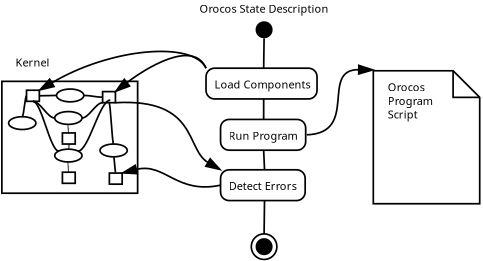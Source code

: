 <?xml version="1.0" encoding="UTF-8"?>
<dia:diagram xmlns:dia="http://www.lysator.liu.se/~alla/dia/">
  <dia:layer name="Background" visible="true">
    <dia:group>
      <dia:object type="Standard - Box" version="0" id="O0">
        <dia:attribute name="obj_pos">
          <dia:point val="14.295,10.72"/>
        </dia:attribute>
        <dia:attribute name="obj_bb">
          <dia:rectangle val="14.245,10.67;22.295,17.32"/>
        </dia:attribute>
        <dia:attribute name="elem_corner">
          <dia:point val="14.295,10.72"/>
        </dia:attribute>
        <dia:attribute name="elem_width">
          <dia:real val="7.95"/>
        </dia:attribute>
        <dia:attribute name="elem_height">
          <dia:real val="6.55"/>
        </dia:attribute>
        <dia:attribute name="show_background">
          <dia:boolean val="true"/>
        </dia:attribute>
      </dia:object>
      <dia:object type="Standard - Ellipse" version="0" id="O1">
        <dia:attribute name="obj_pos">
          <dia:point val="17.495,11.17"/>
        </dia:attribute>
        <dia:attribute name="obj_bb">
          <dia:rectangle val="17.445,11.12;19.145,11.97"/>
        </dia:attribute>
        <dia:attribute name="elem_corner">
          <dia:point val="17.495,11.17"/>
        </dia:attribute>
        <dia:attribute name="elem_width">
          <dia:real val="1.6"/>
        </dia:attribute>
        <dia:attribute name="elem_height">
          <dia:real val="0.75"/>
        </dia:attribute>
      </dia:object>
      <dia:object type="Standard - Ellipse" version="0" id="O2">
        <dia:attribute name="obj_pos">
          <dia:point val="17.39,14.69"/>
        </dia:attribute>
        <dia:attribute name="obj_bb">
          <dia:rectangle val="17.34,14.64;19.04,15.49"/>
        </dia:attribute>
        <dia:attribute name="elem_corner">
          <dia:point val="17.39,14.69"/>
        </dia:attribute>
        <dia:attribute name="elem_width">
          <dia:real val="1.6"/>
        </dia:attribute>
        <dia:attribute name="elem_height">
          <dia:real val="0.75"/>
        </dia:attribute>
      </dia:object>
      <dia:object type="Standard - Ellipse" version="0" id="O3">
        <dia:attribute name="obj_pos">
          <dia:point val="17.39,12.49"/>
        </dia:attribute>
        <dia:attribute name="obj_bb">
          <dia:rectangle val="17.34,12.44;19.04,13.29"/>
        </dia:attribute>
        <dia:attribute name="elem_corner">
          <dia:point val="17.39,12.49"/>
        </dia:attribute>
        <dia:attribute name="elem_width">
          <dia:real val="1.6"/>
        </dia:attribute>
        <dia:attribute name="elem_height">
          <dia:real val="0.75"/>
        </dia:attribute>
      </dia:object>
      <dia:object type="Standard - Ellipse" version="0" id="O4">
        <dia:attribute name="obj_pos">
          <dia:point val="14.69,12.79"/>
        </dia:attribute>
        <dia:attribute name="obj_bb">
          <dia:rectangle val="14.64,12.74;16.34,13.59"/>
        </dia:attribute>
        <dia:attribute name="elem_corner">
          <dia:point val="14.69,12.79"/>
        </dia:attribute>
        <dia:attribute name="elem_width">
          <dia:real val="1.6"/>
        </dia:attribute>
        <dia:attribute name="elem_height">
          <dia:real val="0.75"/>
        </dia:attribute>
      </dia:object>
      <dia:object type="Standard - Ellipse" version="0" id="O5">
        <dia:attribute name="obj_pos">
          <dia:point val="20.04,14.39"/>
        </dia:attribute>
        <dia:attribute name="obj_bb">
          <dia:rectangle val="19.99,14.34;21.69,15.19"/>
        </dia:attribute>
        <dia:attribute name="elem_corner">
          <dia:point val="20.04,14.39"/>
        </dia:attribute>
        <dia:attribute name="elem_width">
          <dia:real val="1.6"/>
        </dia:attribute>
        <dia:attribute name="elem_height">
          <dia:real val="0.75"/>
        </dia:attribute>
      </dia:object>
      <dia:object type="Standard - Box" version="0" id="O6">
        <dia:attribute name="obj_pos">
          <dia:point val="20.195,11.32"/>
        </dia:attribute>
        <dia:attribute name="obj_bb">
          <dia:rectangle val="20.145,11.27;20.995,12.02"/>
        </dia:attribute>
        <dia:attribute name="elem_corner">
          <dia:point val="20.195,11.32"/>
        </dia:attribute>
        <dia:attribute name="elem_width">
          <dia:real val="0.75"/>
        </dia:attribute>
        <dia:attribute name="elem_height">
          <dia:real val="0.65"/>
        </dia:attribute>
        <dia:attribute name="show_background">
          <dia:boolean val="true"/>
        </dia:attribute>
      </dia:object>
      <dia:object type="Standard - Box" version="0" id="O7">
        <dia:attribute name="obj_pos">
          <dia:point val="15.74,11.24"/>
        </dia:attribute>
        <dia:attribute name="obj_bb">
          <dia:rectangle val="15.69,11.19;16.54,11.94"/>
        </dia:attribute>
        <dia:attribute name="elem_corner">
          <dia:point val="15.74,11.24"/>
        </dia:attribute>
        <dia:attribute name="elem_width">
          <dia:real val="0.75"/>
        </dia:attribute>
        <dia:attribute name="elem_height">
          <dia:real val="0.65"/>
        </dia:attribute>
        <dia:attribute name="show_background">
          <dia:boolean val="true"/>
        </dia:attribute>
      </dia:object>
      <dia:object type="Standard - Box" version="0" id="O8">
        <dia:attribute name="obj_pos">
          <dia:point val="17.84,16.04"/>
        </dia:attribute>
        <dia:attribute name="obj_bb">
          <dia:rectangle val="17.79,15.99;18.64,16.74"/>
        </dia:attribute>
        <dia:attribute name="elem_corner">
          <dia:point val="17.84,16.04"/>
        </dia:attribute>
        <dia:attribute name="elem_width">
          <dia:real val="0.75"/>
        </dia:attribute>
        <dia:attribute name="elem_height">
          <dia:real val="0.65"/>
        </dia:attribute>
        <dia:attribute name="show_background">
          <dia:boolean val="true"/>
        </dia:attribute>
      </dia:object>
      <dia:object type="Standard - Box" version="0" id="O9">
        <dia:attribute name="obj_pos">
          <dia:point val="20.59,16.09"/>
        </dia:attribute>
        <dia:attribute name="obj_bb">
          <dia:rectangle val="20.54,16.04;21.39,16.79"/>
        </dia:attribute>
        <dia:attribute name="elem_corner">
          <dia:point val="20.59,16.09"/>
        </dia:attribute>
        <dia:attribute name="elem_width">
          <dia:real val="0.75"/>
        </dia:attribute>
        <dia:attribute name="elem_height">
          <dia:real val="0.65"/>
        </dia:attribute>
        <dia:attribute name="show_background">
          <dia:boolean val="true"/>
        </dia:attribute>
      </dia:object>
      <dia:object type="Standard - Box" version="0" id="O10">
        <dia:attribute name="obj_pos">
          <dia:point val="17.84,13.74"/>
        </dia:attribute>
        <dia:attribute name="obj_bb">
          <dia:rectangle val="17.79,13.69;18.64,14.44"/>
        </dia:attribute>
        <dia:attribute name="elem_corner">
          <dia:point val="17.84,13.74"/>
        </dia:attribute>
        <dia:attribute name="elem_width">
          <dia:real val="0.75"/>
        </dia:attribute>
        <dia:attribute name="elem_height">
          <dia:real val="0.65"/>
        </dia:attribute>
        <dia:attribute name="show_background">
          <dia:boolean val="true"/>
        </dia:attribute>
      </dia:object>
      <dia:object type="Standard - BezierLine" version="0" id="O11">
        <dia:attribute name="obj_pos">
          <dia:point val="20.965,16.09"/>
        </dia:attribute>
        <dia:attribute name="obj_bb">
          <dia:rectangle val="20.79,15.09;21.015,16.14"/>
        </dia:attribute>
        <dia:attribute name="bez_points">
          <dia:point val="20.965,16.09"/>
          <dia:point val="20.924,16.09"/>
          <dia:point val="20.881,15.14"/>
          <dia:point val="20.84,15.14"/>
        </dia:attribute>
        <dia:attribute name="corner_types">
          <dia:enum val="0"/>
          <dia:enum val="0"/>
        </dia:attribute>
        <dia:connections>
          <dia:connection handle="0" to="O9" connection="1"/>
          <dia:connection handle="3" to="O5" connection="6"/>
        </dia:connections>
      </dia:object>
      <dia:object type="Standard - BezierLine" version="0" id="O12">
        <dia:attribute name="obj_pos">
          <dia:point val="20.84,14.39"/>
        </dia:attribute>
        <dia:attribute name="obj_bb">
          <dia:rectangle val="20.52,11.92;20.89,14.44"/>
        </dia:attribute>
        <dia:attribute name="bez_points">
          <dia:point val="20.84,14.39"/>
          <dia:point val="20.75,14.39"/>
          <dia:point val="20.66,11.97"/>
          <dia:point val="20.57,11.97"/>
        </dia:attribute>
        <dia:attribute name="corner_types">
          <dia:enum val="0"/>
          <dia:enum val="0"/>
        </dia:attribute>
        <dia:connections>
          <dia:connection handle="0" to="O5" connection="1"/>
          <dia:connection handle="3" to="O6" connection="6"/>
        </dia:connections>
      </dia:object>
      <dia:object type="Standard - BezierLine" version="0" id="O13">
        <dia:attribute name="obj_pos">
          <dia:point val="19.095,11.545"/>
        </dia:attribute>
        <dia:attribute name="obj_bb">
          <dia:rectangle val="19.045,11.495;20.245,11.695"/>
        </dia:attribute>
        <dia:attribute name="bez_points">
          <dia:point val="19.095,11.545"/>
          <dia:point val="19.543,11.545"/>
          <dia:point val="19.747,11.645"/>
          <dia:point val="20.195,11.645"/>
        </dia:attribute>
        <dia:attribute name="corner_types">
          <dia:enum val="0"/>
          <dia:enum val="0"/>
        </dia:attribute>
        <dia:connections>
          <dia:connection handle="0" to="O1" connection="4"/>
          <dia:connection handle="3" to="O6" connection="3"/>
        </dia:connections>
      </dia:object>
      <dia:object type="Standard - BezierLine" version="0" id="O14">
        <dia:attribute name="obj_pos">
          <dia:point val="17.495,11.545"/>
        </dia:attribute>
        <dia:attribute name="obj_bb">
          <dia:rectangle val="16.44,11.495;17.545,11.615"/>
        </dia:attribute>
        <dia:attribute name="bez_points">
          <dia:point val="17.495,11.545"/>
          <dia:point val="17.161,11.545"/>
          <dia:point val="16.824,11.565"/>
          <dia:point val="16.49,11.565"/>
        </dia:attribute>
        <dia:attribute name="corner_types">
          <dia:enum val="0"/>
          <dia:enum val="0"/>
        </dia:attribute>
        <dia:connections>
          <dia:connection handle="0" to="O1" connection="3"/>
          <dia:connection handle="3" to="O7" connection="4"/>
        </dia:connections>
      </dia:object>
      <dia:object type="Standard - BezierLine" version="0" id="O15">
        <dia:attribute name="obj_pos">
          <dia:point val="15.49,12.79"/>
        </dia:attribute>
        <dia:attribute name="obj_bb">
          <dia:rectangle val="15.44,11.515;15.79,12.84"/>
        </dia:attribute>
        <dia:attribute name="bez_points">
          <dia:point val="15.49,12.79"/>
          <dia:point val="15.573,12.79"/>
          <dia:point val="15.657,11.565"/>
          <dia:point val="15.74,11.565"/>
        </dia:attribute>
        <dia:attribute name="corner_types">
          <dia:enum val="0"/>
          <dia:enum val="0"/>
        </dia:attribute>
        <dia:connections>
          <dia:connection handle="0" to="O4" connection="1"/>
          <dia:connection handle="3" to="O7" connection="3"/>
        </dia:connections>
      </dia:object>
      <dia:object type="Standard - BezierLine" version="0" id="O16">
        <dia:attribute name="obj_pos">
          <dia:point val="17.39,12.865"/>
        </dia:attribute>
        <dia:attribute name="obj_bb">
          <dia:rectangle val="16.065,11.84;17.44,12.915"/>
        </dia:attribute>
        <dia:attribute name="bez_points">
          <dia:point val="17.39,12.865"/>
          <dia:point val="16.967,12.865"/>
          <dia:point val="16.538,11.89"/>
          <dia:point val="16.115,11.89"/>
        </dia:attribute>
        <dia:attribute name="corner_types">
          <dia:enum val="0"/>
          <dia:enum val="0"/>
        </dia:attribute>
        <dia:connections>
          <dia:connection handle="0" to="O3" connection="3"/>
          <dia:connection handle="3" to="O7" connection="6"/>
        </dia:connections>
      </dia:object>
      <dia:object type="Standard - BezierLine" version="0" id="O17">
        <dia:attribute name="obj_pos">
          <dia:point val="18.99,12.865"/>
        </dia:attribute>
        <dia:attribute name="obj_bb">
          <dia:rectangle val="18.94,11.92;20.245,12.915"/>
        </dia:attribute>
        <dia:attribute name="bez_points">
          <dia:point val="18.99,12.865"/>
          <dia:point val="19.39,12.865"/>
          <dia:point val="19.795,11.97"/>
          <dia:point val="20.195,11.97"/>
        </dia:attribute>
        <dia:attribute name="corner_types">
          <dia:enum val="0"/>
          <dia:enum val="0"/>
        </dia:attribute>
        <dia:connections>
          <dia:connection handle="0" to="O3" connection="4"/>
          <dia:connection handle="3" to="O6" connection="5"/>
        </dia:connections>
      </dia:object>
      <dia:object type="Standard - BezierLine" version="0" id="O18">
        <dia:attribute name="obj_pos">
          <dia:point val="18.215,16.04"/>
        </dia:attribute>
        <dia:attribute name="obj_bb">
          <dia:rectangle val="18.14,15.39;18.265,16.09"/>
        </dia:attribute>
        <dia:attribute name="bez_points">
          <dia:point val="18.215,16.04"/>
          <dia:point val="18.207,16.04"/>
          <dia:point val="18.198,15.44"/>
          <dia:point val="18.19,15.44"/>
        </dia:attribute>
        <dia:attribute name="corner_types">
          <dia:enum val="0"/>
          <dia:enum val="0"/>
        </dia:attribute>
        <dia:connections>
          <dia:connection handle="0" to="O8" connection="1"/>
          <dia:connection handle="3" to="O2" connection="6"/>
        </dia:connections>
      </dia:object>
      <dia:object type="Standard - BezierLine" version="0" id="O19">
        <dia:attribute name="obj_pos">
          <dia:point val="17.624,14.8"/>
        </dia:attribute>
        <dia:attribute name="obj_bb">
          <dia:rectangle val="16.065,11.84;17.674,14.85"/>
        </dia:attribute>
        <dia:attribute name="bez_points">
          <dia:point val="17.624,14.8"/>
          <dia:point val="17.123,14.8"/>
          <dia:point val="16.616,11.89"/>
          <dia:point val="16.115,11.89"/>
        </dia:attribute>
        <dia:attribute name="corner_types">
          <dia:enum val="0"/>
          <dia:enum val="0"/>
        </dia:attribute>
        <dia:connections>
          <dia:connection handle="0" to="O2" connection="0"/>
          <dia:connection handle="3" to="O7" connection="6"/>
        </dia:connections>
      </dia:object>
      <dia:object type="Standard - BezierLine" version="0" id="O20">
        <dia:attribute name="obj_pos">
          <dia:point val="18.756,14.8"/>
        </dia:attribute>
        <dia:attribute name="obj_bb">
          <dia:rectangle val="18.706,11.77;20.695,14.85"/>
        </dia:attribute>
        <dia:attribute name="bez_points">
          <dia:point val="18.756,14.8"/>
          <dia:point val="19.383,14.8"/>
          <dia:point val="20.018,11.82"/>
          <dia:point val="20.645,11.82"/>
        </dia:attribute>
        <dia:attribute name="corner_types">
          <dia:enum val="0"/>
          <dia:enum val="0"/>
        </dia:attribute>
        <dia:connections>
          <dia:connection handle="0" to="O2" connection="2"/>
        </dia:connections>
      </dia:object>
      <dia:object type="Standard - BezierLine" version="0" id="O21">
        <dia:attribute name="obj_pos">
          <dia:point val="18.19,14.69"/>
        </dia:attribute>
        <dia:attribute name="obj_bb">
          <dia:rectangle val="18.14,14.34;18.265,14.74"/>
        </dia:attribute>
        <dia:attribute name="bez_points">
          <dia:point val="18.19,14.69"/>
          <dia:point val="18.198,14.69"/>
          <dia:point val="18.207,14.39"/>
          <dia:point val="18.215,14.39"/>
        </dia:attribute>
        <dia:attribute name="corner_types">
          <dia:enum val="0"/>
          <dia:enum val="0"/>
        </dia:attribute>
        <dia:connections>
          <dia:connection handle="0" to="O2" connection="1"/>
          <dia:connection handle="3" to="O10" connection="6"/>
        </dia:connections>
      </dia:object>
      <dia:object type="Standard - BezierLine" version="0" id="O22">
        <dia:attribute name="obj_pos">
          <dia:point val="18.215,13.74"/>
        </dia:attribute>
        <dia:attribute name="obj_bb">
          <dia:rectangle val="18.14,13.19;18.265,13.79"/>
        </dia:attribute>
        <dia:attribute name="bez_points">
          <dia:point val="18.215,13.74"/>
          <dia:point val="18.207,13.74"/>
          <dia:point val="18.198,13.24"/>
          <dia:point val="18.19,13.24"/>
        </dia:attribute>
        <dia:attribute name="corner_types">
          <dia:enum val="0"/>
          <dia:enum val="0"/>
        </dia:attribute>
        <dia:connections>
          <dia:connection handle="0" to="O10" connection="1"/>
          <dia:connection handle="3" to="O3" connection="6"/>
        </dia:connections>
      </dia:object>
    </dia:group>
    <dia:object type="UML - State Term" version="0" id="O23">
      <dia:attribute name="obj_pos">
        <dia:point val="29.15,7.2"/>
      </dia:attribute>
      <dia:attribute name="obj_bb">
        <dia:rectangle val="29.15,7.2;30.15,8.2"/>
      </dia:attribute>
      <dia:attribute name="elem_corner">
        <dia:point val="29.15,7.2"/>
      </dia:attribute>
      <dia:attribute name="elem_width">
        <dia:real val="1"/>
      </dia:attribute>
      <dia:attribute name="elem_height">
        <dia:real val="1"/>
      </dia:attribute>
      <dia:attribute name="is_final">
        <dia:boolean val="false"/>
      </dia:attribute>
    </dia:object>
    <dia:object type="UML - State Term" version="0" id="O24">
      <dia:attribute name="obj_pos">
        <dia:point val="28.9,19.65"/>
      </dia:attribute>
      <dia:attribute name="obj_bb">
        <dia:rectangle val="28.9,19.65;30.4,21.15"/>
      </dia:attribute>
      <dia:attribute name="elem_corner">
        <dia:point val="28.9,19.65"/>
      </dia:attribute>
      <dia:attribute name="elem_width">
        <dia:real val="1.5"/>
      </dia:attribute>
      <dia:attribute name="elem_height">
        <dia:real val="1.5"/>
      </dia:attribute>
      <dia:attribute name="is_final">
        <dia:boolean val="true"/>
      </dia:attribute>
    </dia:object>
    <dia:object type="UML - State" version="0" id="O25">
      <dia:attribute name="obj_pos">
        <dia:point val="26.25,9.95"/>
      </dia:attribute>
      <dia:attribute name="obj_bb">
        <dia:rectangle val="26.25,9.95;32.9,11.75"/>
      </dia:attribute>
      <dia:attribute name="elem_corner">
        <dia:point val="26.25,9.95"/>
      </dia:attribute>
      <dia:attribute name="elem_width">
        <dia:real val="6.65"/>
      </dia:attribute>
      <dia:attribute name="elem_height">
        <dia:real val="1.8"/>
      </dia:attribute>
      <dia:attribute name="line_colour">
        <dia:color val="#000000"/>
      </dia:attribute>
      <dia:attribute name="fill_colour">
        <dia:color val="#ffffff"/>
      </dia:attribute>
      <dia:attribute name="text">
        <dia:composite type="text">
          <dia:attribute name="string">
            <dia:string>#Load Components#</dia:string>
          </dia:attribute>
          <dia:attribute name="font">
            <dia:font family="sans" style="0" name="Helvetica"/>
          </dia:attribute>
          <dia:attribute name="height">
            <dia:real val="0.8"/>
          </dia:attribute>
          <dia:attribute name="pos">
            <dia:point val="29.575,11.05"/>
          </dia:attribute>
          <dia:attribute name="color">
            <dia:color val="#000000"/>
          </dia:attribute>
          <dia:attribute name="alignment">
            <dia:enum val="1"/>
          </dia:attribute>
        </dia:composite>
      </dia:attribute>
    </dia:object>
    <dia:object type="UML - State" version="0" id="O26">
      <dia:attribute name="obj_pos">
        <dia:point val="27.1,12.95"/>
      </dia:attribute>
      <dia:attribute name="obj_bb">
        <dia:rectangle val="27.1,12.95;32.1,14.75"/>
      </dia:attribute>
      <dia:attribute name="elem_corner">
        <dia:point val="27.1,12.95"/>
      </dia:attribute>
      <dia:attribute name="elem_width">
        <dia:real val="5"/>
      </dia:attribute>
      <dia:attribute name="elem_height">
        <dia:real val="1.8"/>
      </dia:attribute>
      <dia:attribute name="line_colour">
        <dia:color val="#000000"/>
      </dia:attribute>
      <dia:attribute name="fill_colour">
        <dia:color val="#ffffff"/>
      </dia:attribute>
      <dia:attribute name="text">
        <dia:composite type="text">
          <dia:attribute name="string">
            <dia:string>#Run Program#</dia:string>
          </dia:attribute>
          <dia:attribute name="font">
            <dia:font family="sans" style="0" name="Helvetica"/>
          </dia:attribute>
          <dia:attribute name="height">
            <dia:real val="0.8"/>
          </dia:attribute>
          <dia:attribute name="pos">
            <dia:point val="29.6,14.05"/>
          </dia:attribute>
          <dia:attribute name="color">
            <dia:color val="#000000"/>
          </dia:attribute>
          <dia:attribute name="alignment">
            <dia:enum val="1"/>
          </dia:attribute>
        </dia:composite>
      </dia:attribute>
    </dia:object>
    <dia:object type="UML - State" version="0" id="O27">
      <dia:attribute name="obj_pos">
        <dia:point val="27.1,15.9"/>
      </dia:attribute>
      <dia:attribute name="obj_bb">
        <dia:rectangle val="27.1,15.9;32.3,17.7"/>
      </dia:attribute>
      <dia:attribute name="elem_corner">
        <dia:point val="27.1,15.9"/>
      </dia:attribute>
      <dia:attribute name="elem_width">
        <dia:real val="5.2"/>
      </dia:attribute>
      <dia:attribute name="elem_height">
        <dia:real val="1.8"/>
      </dia:attribute>
      <dia:attribute name="line_colour">
        <dia:color val="#000000"/>
      </dia:attribute>
      <dia:attribute name="fill_colour">
        <dia:color val="#ffffff"/>
      </dia:attribute>
      <dia:attribute name="text">
        <dia:composite type="text">
          <dia:attribute name="string">
            <dia:string>#Detect Errors#</dia:string>
          </dia:attribute>
          <dia:attribute name="font">
            <dia:font family="sans" style="0" name="Helvetica"/>
          </dia:attribute>
          <dia:attribute name="height">
            <dia:real val="0.8"/>
          </dia:attribute>
          <dia:attribute name="pos">
            <dia:point val="29.7,17"/>
          </dia:attribute>
          <dia:attribute name="color">
            <dia:color val="#000000"/>
          </dia:attribute>
          <dia:attribute name="alignment">
            <dia:enum val="1"/>
          </dia:attribute>
        </dia:composite>
      </dia:attribute>
    </dia:object>
    <dia:object type="Standard - Line" version="0" id="O28">
      <dia:attribute name="obj_pos">
        <dia:point val="29.65,8.2"/>
      </dia:attribute>
      <dia:attribute name="obj_bb">
        <dia:rectangle val="29.574,8.149;29.701,10.001"/>
      </dia:attribute>
      <dia:attribute name="conn_endpoints">
        <dia:point val="29.65,8.2"/>
        <dia:point val="29.625,9.95"/>
      </dia:attribute>
      <dia:attribute name="numcp">
        <dia:int val="1"/>
      </dia:attribute>
      <dia:connections>
        <dia:connection handle="0" to="O23" connection="6"/>
        <dia:connection handle="1" to="O25" connection="1"/>
      </dia:connections>
    </dia:object>
    <dia:object type="Standard - Line" version="0" id="O29">
      <dia:attribute name="obj_pos">
        <dia:point val="29.625,11.75"/>
      </dia:attribute>
      <dia:attribute name="obj_bb">
        <dia:rectangle val="29.575,11.7;29.675,13"/>
      </dia:attribute>
      <dia:attribute name="conn_endpoints">
        <dia:point val="29.625,11.75"/>
        <dia:point val="29.625,12.95"/>
      </dia:attribute>
      <dia:attribute name="numcp">
        <dia:int val="1"/>
      </dia:attribute>
      <dia:connections>
        <dia:connection handle="0" to="O25" connection="6"/>
        <dia:connection handle="1" to="O26" connection="1"/>
      </dia:connections>
    </dia:object>
    <dia:object type="Standard - Line" version="0" id="O30">
      <dia:attribute name="obj_pos">
        <dia:point val="29.625,14.75"/>
      </dia:attribute>
      <dia:attribute name="obj_bb">
        <dia:rectangle val="29.573,14.698;29.727,15.952"/>
      </dia:attribute>
      <dia:attribute name="conn_endpoints">
        <dia:point val="29.625,14.75"/>
        <dia:point val="29.675,15.9"/>
      </dia:attribute>
      <dia:attribute name="numcp">
        <dia:int val="1"/>
      </dia:attribute>
      <dia:connections>
        <dia:connection handle="0" to="O26" connection="6"/>
        <dia:connection handle="1" to="O27" connection="1"/>
      </dia:connections>
    </dia:object>
    <dia:object type="Standard - Line" version="0" id="O31">
      <dia:attribute name="obj_pos">
        <dia:point val="29.675,17.7"/>
      </dia:attribute>
      <dia:attribute name="obj_bb">
        <dia:rectangle val="29.599,17.649;29.726,19.701"/>
      </dia:attribute>
      <dia:attribute name="conn_endpoints">
        <dia:point val="29.675,17.7"/>
        <dia:point val="29.65,19.65"/>
      </dia:attribute>
      <dia:attribute name="numcp">
        <dia:int val="1"/>
      </dia:attribute>
      <dia:connections>
        <dia:connection handle="0" to="O27" connection="6"/>
        <dia:connection handle="1" to="O24" connection="1"/>
      </dia:connections>
    </dia:object>
    <dia:object type="Filesystem - File" version="0" id="O32">
      <dia:attribute name="obj_pos">
        <dia:point val="36.045,10.1"/>
      </dia:attribute>
      <dia:attribute name="obj_bb">
        <dia:rectangle val="35.995,10.05;42.346,17.938"/>
      </dia:attribute>
      <dia:attribute name="elem_corner">
        <dia:point val="36.045,10.1"/>
      </dia:attribute>
      <dia:attribute name="elem_width">
        <dia:real val="6.23"/>
      </dia:attribute>
      <dia:attribute name="elem_height">
        <dia:real val="7.787"/>
      </dia:attribute>
      <dia:attribute name="line_width">
        <dia:real val="0.1"/>
      </dia:attribute>
      <dia:attribute name="line_colour">
        <dia:color val="#000000"/>
      </dia:attribute>
      <dia:attribute name="fill_colour">
        <dia:color val="#ffffff"/>
      </dia:attribute>
      <dia:attribute name="show_background">
        <dia:boolean val="true"/>
      </dia:attribute>
      <dia:attribute name="line_style">
        <dia:enum val="0"/>
        <dia:real val="1"/>
      </dia:attribute>
      <dia:attribute name="flip_horizontal">
        <dia:boolean val="false"/>
      </dia:attribute>
      <dia:attribute name="flip_vertical">
        <dia:boolean val="false"/>
      </dia:attribute>
    </dia:object>
    <dia:object type="Standard - BezierLine" version="0" id="O33">
      <dia:attribute name="obj_pos">
        <dia:point val="26.25,9.95"/>
      </dia:attribute>
      <dia:attribute name="obj_bb">
        <dia:rectangle val="20.599,9.175;26.316,11.746"/>
      </dia:attribute>
      <dia:attribute name="bez_points">
        <dia:point val="26.25,9.95"/>
        <dia:point val="25.495,8.2"/>
        <dia:point val="22.645,10"/>
        <dia:point val="20.945,11.32"/>
      </dia:attribute>
      <dia:attribute name="corner_types">
        <dia:enum val="0"/>
        <dia:enum val="0"/>
      </dia:attribute>
      <dia:attribute name="end_arrow">
        <dia:enum val="3"/>
      </dia:attribute>
      <dia:attribute name="end_arrow_length">
        <dia:real val="0.8"/>
      </dia:attribute>
      <dia:attribute name="end_arrow_width">
        <dia:real val="0.5"/>
      </dia:attribute>
      <dia:connections>
        <dia:connection handle="0" to="O25" connection="0"/>
        <dia:connection handle="3" to="O6" connection="2"/>
      </dia:connections>
    </dia:object>
    <dia:object type="Standard - BezierLine" version="0" id="O34">
      <dia:attribute name="obj_pos">
        <dia:point val="26.25,9.95"/>
      </dia:attribute>
      <dia:attribute name="obj_bb">
        <dia:rectangle val="16.192,8.946;26.317,11.696"/>
      </dia:attribute>
      <dia:attribute name="bez_points">
        <dia:point val="26.25,9.95"/>
        <dia:point val="25.495,8.35"/>
        <dia:point val="20.695,8.75"/>
        <dia:point val="16.49,11.24"/>
      </dia:attribute>
      <dia:attribute name="corner_types">
        <dia:enum val="0"/>
        <dia:enum val="0"/>
      </dia:attribute>
      <dia:attribute name="end_arrow">
        <dia:enum val="3"/>
      </dia:attribute>
      <dia:attribute name="end_arrow_length">
        <dia:real val="0.8"/>
      </dia:attribute>
      <dia:attribute name="end_arrow_width">
        <dia:real val="0.5"/>
      </dia:attribute>
      <dia:connections>
        <dia:connection handle="0" to="O25" connection="0"/>
        <dia:connection handle="3" to="O7" connection="2"/>
      </dia:connections>
    </dia:object>
    <dia:object type="Standard - BezierLine" version="0" id="O35">
      <dia:attribute name="obj_pos">
        <dia:point val="32.15,13.85"/>
      </dia:attribute>
      <dia:attribute name="obj_bb">
        <dia:rectangle val="32.098,9.549;36.103,13.902"/>
      </dia:attribute>
      <dia:attribute name="bez_points">
        <dia:point val="32.15,13.85"/>
        <dia:point val="35.245,13.75"/>
        <dia:point val="32.895,10"/>
        <dia:point val="36.045,10.05"/>
      </dia:attribute>
      <dia:attribute name="corner_types">
        <dia:enum val="0"/>
        <dia:enum val="0"/>
      </dia:attribute>
      <dia:attribute name="end_arrow">
        <dia:enum val="3"/>
      </dia:attribute>
      <dia:attribute name="end_arrow_length">
        <dia:real val="0.8"/>
      </dia:attribute>
      <dia:attribute name="end_arrow_width">
        <dia:real val="0.5"/>
      </dia:attribute>
      <dia:connections>
        <dia:connection handle="0" to="O26" connection="4"/>
      </dia:connections>
    </dia:object>
    <dia:object type="Standard - BezierLine" version="0" id="O36">
      <dia:attribute name="obj_pos">
        <dia:point val="27.1,16.8"/>
      </dia:attribute>
      <dia:attribute name="obj_bb">
        <dia:rectangle val="21.168,15.593;27.159,16.951"/>
      </dia:attribute>
      <dia:attribute name="bez_points">
        <dia:point val="27.1,16.8"/>
        <dia:point val="24.495,17.35"/>
        <dia:point val="23.845,15.45"/>
        <dia:point val="21.34,16.09"/>
      </dia:attribute>
      <dia:attribute name="corner_types">
        <dia:enum val="0"/>
        <dia:enum val="0"/>
      </dia:attribute>
      <dia:attribute name="end_arrow">
        <dia:enum val="3"/>
      </dia:attribute>
      <dia:attribute name="end_arrow_length">
        <dia:real val="0.8"/>
      </dia:attribute>
      <dia:attribute name="end_arrow_width">
        <dia:real val="0.5"/>
      </dia:attribute>
      <dia:connections>
        <dia:connection handle="0" to="O27" connection="3"/>
        <dia:connection handle="3" to="O9" connection="2"/>
      </dia:connections>
    </dia:object>
    <dia:object type="Standard - BezierLine" version="0" id="O37">
      <dia:attribute name="obj_pos">
        <dia:point val="20.945,11.97"/>
      </dia:attribute>
      <dia:attribute name="obj_bb">
        <dia:rectangle val="20.892,11.903;27.395,16.357"/>
      </dia:attribute>
      <dia:attribute name="bez_points">
        <dia:point val="20.945,11.97"/>
        <dia:point val="25.795,11.7"/>
        <dia:point val="25.045,14.7"/>
        <dia:point val="27.1,15.9"/>
      </dia:attribute>
      <dia:attribute name="corner_types">
        <dia:enum val="0"/>
        <dia:enum val="0"/>
      </dia:attribute>
      <dia:attribute name="end_arrow">
        <dia:enum val="3"/>
      </dia:attribute>
      <dia:attribute name="end_arrow_length">
        <dia:real val="0.8"/>
      </dia:attribute>
      <dia:attribute name="end_arrow_width">
        <dia:real val="0.5"/>
      </dia:attribute>
      <dia:connections>
        <dia:connection handle="0" to="O6" connection="7"/>
        <dia:connection handle="3" to="O27" connection="0"/>
      </dia:connections>
    </dia:object>
    <dia:object type="Standard - Text" version="0" id="O38">
      <dia:attribute name="obj_pos">
        <dia:point val="36.895,11.3"/>
      </dia:attribute>
      <dia:attribute name="obj_bb">
        <dia:rectangle val="36.895,10.7;39.545,13.25"/>
      </dia:attribute>
      <dia:attribute name="text">
        <dia:composite type="text">
          <dia:attribute name="string">
            <dia:string>#Orocos
Program
Script#</dia:string>
          </dia:attribute>
          <dia:attribute name="font">
            <dia:font family="sans" style="0" name="Helvetica"/>
          </dia:attribute>
          <dia:attribute name="height">
            <dia:real val="0.8"/>
          </dia:attribute>
          <dia:attribute name="pos">
            <dia:point val="36.895,11.3"/>
          </dia:attribute>
          <dia:attribute name="color">
            <dia:color val="#000000"/>
          </dia:attribute>
          <dia:attribute name="alignment">
            <dia:enum val="0"/>
          </dia:attribute>
        </dia:composite>
      </dia:attribute>
    </dia:object>
    <dia:object type="Standard - Text" version="0" id="O39">
      <dia:attribute name="obj_pos">
        <dia:point val="29.645,6.7"/>
      </dia:attribute>
      <dia:attribute name="obj_bb">
        <dia:rectangle val="25.72,6.081;33.589,7.088"/>
      </dia:attribute>
      <dia:attribute name="text">
        <dia:composite type="text">
          <dia:attribute name="string">
            <dia:string>#Orocos State Description#</dia:string>
          </dia:attribute>
          <dia:attribute name="font">
            <dia:font family="sans" style="0" name="Helvetica"/>
          </dia:attribute>
          <dia:attribute name="height">
            <dia:real val="0.8"/>
          </dia:attribute>
          <dia:attribute name="pos">
            <dia:point val="29.645,6.7"/>
          </dia:attribute>
          <dia:attribute name="color">
            <dia:color val="#000000"/>
          </dia:attribute>
          <dia:attribute name="alignment">
            <dia:enum val="1"/>
          </dia:attribute>
        </dia:composite>
      </dia:attribute>
    </dia:object>
    <dia:object type="Standard - Text" version="0" id="O40">
      <dia:attribute name="obj_pos">
        <dia:point val="15.095,9.85"/>
      </dia:attribute>
      <dia:attribute name="obj_bb">
        <dia:rectangle val="15.095,9.25;16.995,10.2"/>
      </dia:attribute>
      <dia:attribute name="text">
        <dia:composite type="text">
          <dia:attribute name="string">
            <dia:string>#Kernel#</dia:string>
          </dia:attribute>
          <dia:attribute name="font">
            <dia:font family="sans" style="0" name="Helvetica"/>
          </dia:attribute>
          <dia:attribute name="height">
            <dia:real val="0.8"/>
          </dia:attribute>
          <dia:attribute name="pos">
            <dia:point val="15.095,9.85"/>
          </dia:attribute>
          <dia:attribute name="color">
            <dia:color val="#000000"/>
          </dia:attribute>
          <dia:attribute name="alignment">
            <dia:enum val="0"/>
          </dia:attribute>
        </dia:composite>
      </dia:attribute>
    </dia:object>
  </dia:layer>
</dia:diagram>
